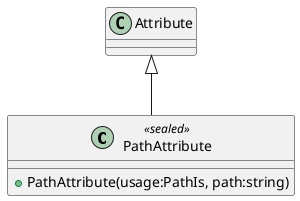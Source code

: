 @startuml
class PathAttribute <<sealed>> {
    + PathAttribute(usage:PathIs, path:string)
}
Attribute <|-- PathAttribute
@enduml
